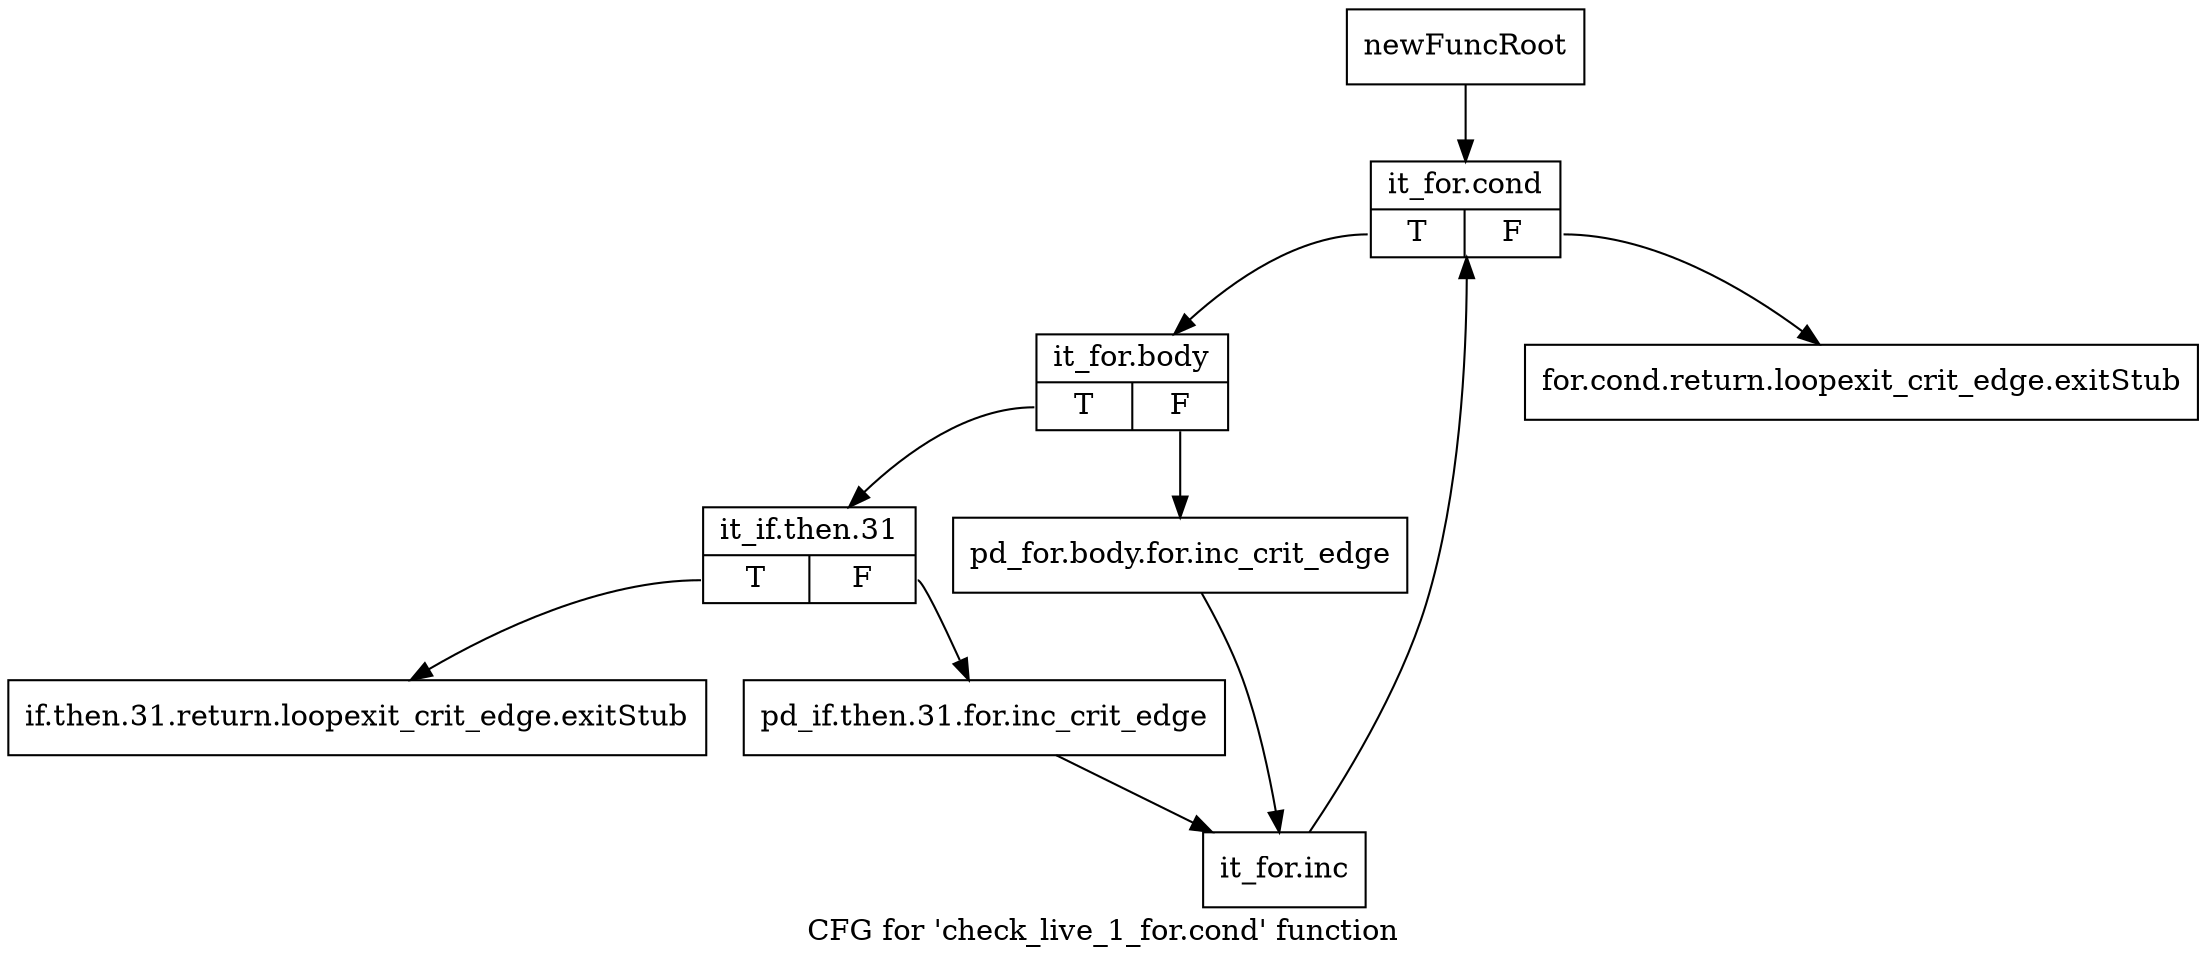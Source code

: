 digraph "CFG for 'check_live_1_for.cond' function" {
	label="CFG for 'check_live_1_for.cond' function";

	Node0xc212ee0 [shape=record,label="{newFuncRoot}"];
	Node0xc212ee0 -> Node0xc213850;
	Node0xc2137b0 [shape=record,label="{for.cond.return.loopexit_crit_edge.exitStub}"];
	Node0xc213800 [shape=record,label="{if.then.31.return.loopexit_crit_edge.exitStub}"];
	Node0xc213850 [shape=record,label="{it_for.cond|{<s0>T|<s1>F}}"];
	Node0xc213850:s0 -> Node0xc2138a0;
	Node0xc213850:s1 -> Node0xc2137b0;
	Node0xc2138a0 [shape=record,label="{it_for.body|{<s0>T|<s1>F}}"];
	Node0xc2138a0:s0 -> Node0xc213940;
	Node0xc2138a0:s1 -> Node0xc2138f0;
	Node0xc2138f0 [shape=record,label="{pd_for.body.for.inc_crit_edge}"];
	Node0xc2138f0 -> Node0xc2139e0;
	Node0xc213940 [shape=record,label="{it_if.then.31|{<s0>T|<s1>F}}"];
	Node0xc213940:s0 -> Node0xc213800;
	Node0xc213940:s1 -> Node0xc213990;
	Node0xc213990 [shape=record,label="{pd_if.then.31.for.inc_crit_edge}"];
	Node0xc213990 -> Node0xc2139e0;
	Node0xc2139e0 [shape=record,label="{it_for.inc}"];
	Node0xc2139e0 -> Node0xc213850;
}
